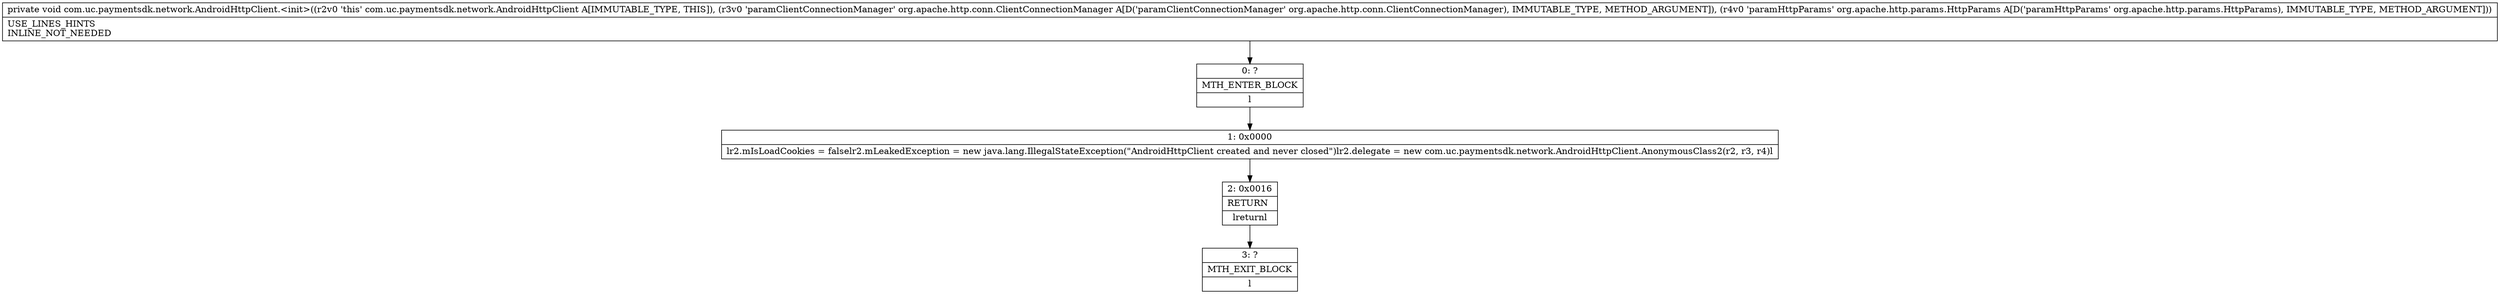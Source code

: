 digraph "CFG forcom.uc.paymentsdk.network.AndroidHttpClient.\<init\>(Lorg\/apache\/http\/conn\/ClientConnectionManager;Lorg\/apache\/http\/params\/HttpParams;)V" {
Node_0 [shape=record,label="{0\:\ ?|MTH_ENTER_BLOCK\l|l}"];
Node_1 [shape=record,label="{1\:\ 0x0000|lr2.mIsLoadCookies = falselr2.mLeakedException = new java.lang.IllegalStateException(\"AndroidHttpClient created and never closed\")lr2.delegate = new com.uc.paymentsdk.network.AndroidHttpClient.AnonymousClass2(r2, r3, r4)l}"];
Node_2 [shape=record,label="{2\:\ 0x0016|RETURN\l|lreturnl}"];
Node_3 [shape=record,label="{3\:\ ?|MTH_EXIT_BLOCK\l|l}"];
MethodNode[shape=record,label="{private void com.uc.paymentsdk.network.AndroidHttpClient.\<init\>((r2v0 'this' com.uc.paymentsdk.network.AndroidHttpClient A[IMMUTABLE_TYPE, THIS]), (r3v0 'paramClientConnectionManager' org.apache.http.conn.ClientConnectionManager A[D('paramClientConnectionManager' org.apache.http.conn.ClientConnectionManager), IMMUTABLE_TYPE, METHOD_ARGUMENT]), (r4v0 'paramHttpParams' org.apache.http.params.HttpParams A[D('paramHttpParams' org.apache.http.params.HttpParams), IMMUTABLE_TYPE, METHOD_ARGUMENT]))  | USE_LINES_HINTS\lINLINE_NOT_NEEDED\l}"];
MethodNode -> Node_0;
Node_0 -> Node_1;
Node_1 -> Node_2;
Node_2 -> Node_3;
}

